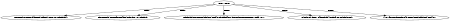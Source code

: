 digraph G {
size="3,3";
node [fontsize=7, fontname="Helvetica"];
edge [fontsize=7, fontname="Helvetica"];
node0 [label="Aaron M Bauer", width=0.27433100247,height=0.27433100247];
node1 [label="Comparative Aspects of Diet and Habitat in some New Caledonian...", width=0.27433100247,height=0.27433100247];
node2 [label="The Terrestrial Herpetofauna of the Ile des Pins, New Caledonia", width=0.27433100247,height=0.27433100247];
node3 [label="Caledoniscincus austrocaledonicus (Reptilia: Scincidae) from Ile Surprise, D'Entrecasteaux Reefs, New...", width=0.27433100247,height=0.27433100247];
node4 [label="Molecular phylogeny of the scincid lizards of New Caledonia and...", width=0.27433100247,height=0.27433100247];
node5 [label="A New Genus and Species of Live-Bearing Scincid Lizard (Reptilia:...", width=0.27433100247,height=0.27433100247];
node0 -> node1 [label="creator"];
node0 -> node2 [label="creator"];
node0 -> node3 [label="creator"];
node0 -> node4 [label="creator"];
node0 -> node5 [label="creator"];
}

